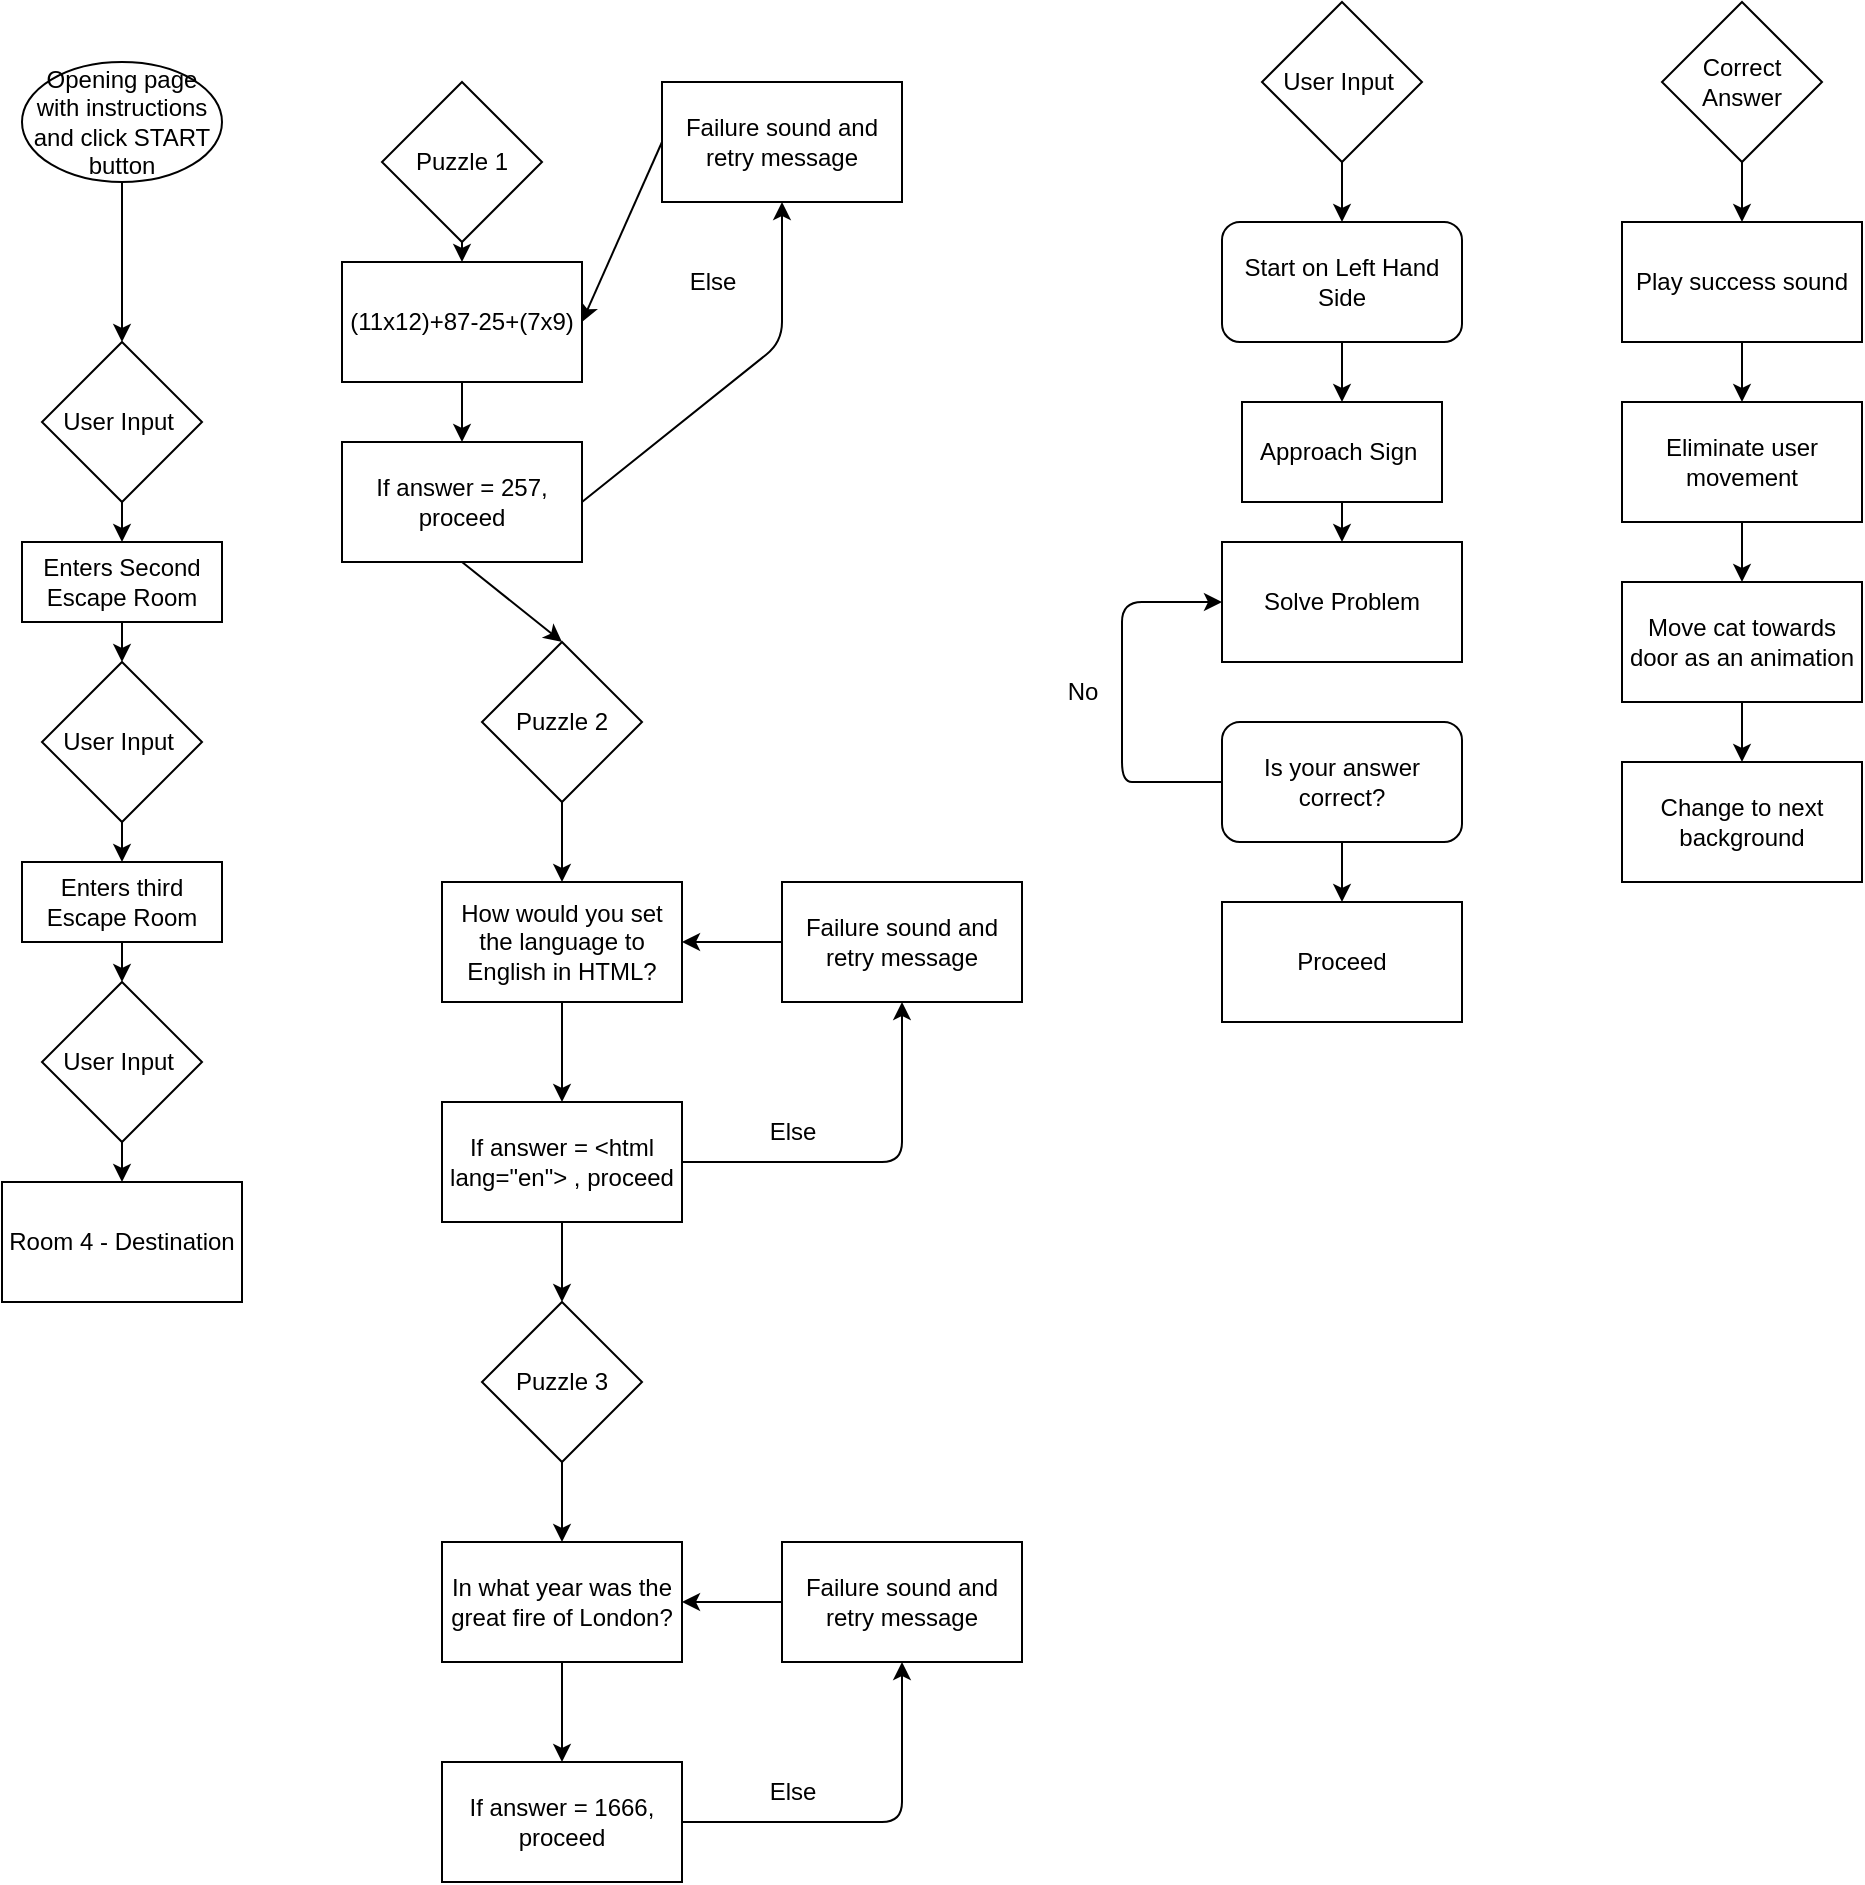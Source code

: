 <mxfile>
    <diagram id="1DQ663w0j2SDg6Aq6oJM" name="Page-1">
        <mxGraphModel dx="1189" dy="1911" grid="1" gridSize="10" guides="1" tooltips="1" connect="1" arrows="1" fold="1" page="1" pageScale="1" pageWidth="850" pageHeight="1100" math="0" shadow="0">
            <root>
                <mxCell id="0"/>
                <mxCell id="1" parent="0"/>
                <mxCell id="4" style="edgeStyle=none;html=1;exitX=0.5;exitY=1;exitDx=0;exitDy=0;entryX=0.5;entryY=0;entryDx=0;entryDy=0;" edge="1" parent="1" source="3" target="80">
                    <mxGeometry relative="1" as="geometry">
                        <mxPoint x="60" y="90" as="targetPoint"/>
                    </mxGeometry>
                </mxCell>
                <mxCell id="3" value="Opening page with instructions and click START button" style="ellipse;whiteSpace=wrap;html=1;" parent="1" vertex="1">
                    <mxGeometry x="10" y="10" width="100" height="60" as="geometry"/>
                </mxCell>
                <mxCell id="79" style="edgeStyle=none;html=1;exitX=0.5;exitY=1;exitDx=0;exitDy=0;" edge="1" parent="1" source="42">
                    <mxGeometry relative="1" as="geometry">
                        <mxPoint x="670" y="90" as="targetPoint"/>
                    </mxGeometry>
                </mxCell>
                <mxCell id="62" value="" style="edgeStyle=none;html=1;" edge="1" parent="1" source="63">
                    <mxGeometry relative="1" as="geometry">
                        <mxPoint x="670" y="250" as="targetPoint"/>
                    </mxGeometry>
                </mxCell>
                <mxCell id="63" value="Approach Sign&amp;nbsp;" style="rounded=0;whiteSpace=wrap;html=1;" vertex="1" parent="1">
                    <mxGeometry x="620" y="180" width="100" height="50" as="geometry"/>
                </mxCell>
                <mxCell id="65" style="edgeStyle=none;html=1;exitX=0;exitY=0.5;exitDx=0;exitDy=0;entryX=0;entryY=0.5;entryDx=0;entryDy=0;" edge="1" parent="1" source="66" target="67">
                    <mxGeometry relative="1" as="geometry">
                        <mxPoint x="560" y="280" as="targetPoint"/>
                        <Array as="points">
                            <mxPoint x="580" y="370"/>
                            <mxPoint x="560" y="370"/>
                            <mxPoint x="560" y="330"/>
                            <mxPoint x="560" y="280"/>
                        </Array>
                    </mxGeometry>
                </mxCell>
                <mxCell id="89" style="edgeStyle=none;html=1;exitX=0.5;exitY=1;exitDx=0;exitDy=0;entryX=0.5;entryY=0;entryDx=0;entryDy=0;" edge="1" parent="1" source="66" target="88">
                    <mxGeometry relative="1" as="geometry"/>
                </mxCell>
                <mxCell id="66" value="Is your answer correct?" style="rounded=1;whiteSpace=wrap;html=1;" vertex="1" parent="1">
                    <mxGeometry x="610" y="340" width="120" height="60" as="geometry"/>
                </mxCell>
                <mxCell id="67" value="Solve Problem" style="rounded=0;whiteSpace=wrap;html=1;" vertex="1" parent="1">
                    <mxGeometry x="610" y="250" width="120" height="60" as="geometry"/>
                </mxCell>
                <mxCell id="90" style="edgeStyle=none;html=1;exitX=0.5;exitY=1;exitDx=0;exitDy=0;entryX=0.5;entryY=0;entryDx=0;entryDy=0;" edge="1" parent="1" source="80" target="83">
                    <mxGeometry relative="1" as="geometry"/>
                </mxCell>
                <mxCell id="80" value="User Input&amp;nbsp;" style="rhombus;whiteSpace=wrap;html=1;" vertex="1" parent="1">
                    <mxGeometry x="20" y="150" width="80" height="80" as="geometry"/>
                </mxCell>
                <mxCell id="82" style="edgeStyle=none;html=1;exitX=0.5;exitY=1;exitDx=0;exitDy=0;" edge="1" parent="1" source="83">
                    <mxGeometry relative="1" as="geometry">
                        <mxPoint x="60" y="310" as="targetPoint"/>
                    </mxGeometry>
                </mxCell>
                <mxCell id="83" value="Enters Second Escape Room" style="rounded=0;whiteSpace=wrap;html=1;" vertex="1" parent="1">
                    <mxGeometry x="10" y="250" width="100" height="40" as="geometry"/>
                </mxCell>
                <mxCell id="91" style="edgeStyle=none;html=1;exitX=0.5;exitY=1;exitDx=0;exitDy=0;entryX=0.5;entryY=0;entryDx=0;entryDy=0;" edge="1" parent="1" source="84" target="86">
                    <mxGeometry relative="1" as="geometry"/>
                </mxCell>
                <mxCell id="84" value="User Input&amp;nbsp;" style="rhombus;whiteSpace=wrap;html=1;" vertex="1" parent="1">
                    <mxGeometry x="20" y="310" width="80" height="80" as="geometry"/>
                </mxCell>
                <mxCell id="85" style="edgeStyle=none;html=1;exitX=0.5;exitY=1;exitDx=0;exitDy=0;" edge="1" parent="1" source="86">
                    <mxGeometry relative="1" as="geometry">
                        <mxPoint x="60" y="470" as="targetPoint"/>
                    </mxGeometry>
                </mxCell>
                <mxCell id="86" value="Enters third Escape Room" style="rounded=0;whiteSpace=wrap;html=1;" vertex="1" parent="1">
                    <mxGeometry x="10" y="410" width="100" height="40" as="geometry"/>
                </mxCell>
                <mxCell id="95" style="edgeStyle=none;html=1;exitX=0.5;exitY=1;exitDx=0;exitDy=0;entryX=0.5;entryY=0;entryDx=0;entryDy=0;" edge="1" parent="1" source="87" target="94">
                    <mxGeometry relative="1" as="geometry"/>
                </mxCell>
                <mxCell id="87" value="User Input&amp;nbsp;" style="rhombus;whiteSpace=wrap;html=1;" vertex="1" parent="1">
                    <mxGeometry x="20" y="470" width="80" height="80" as="geometry"/>
                </mxCell>
                <mxCell id="42" value="User Input&amp;nbsp;" style="rhombus;whiteSpace=wrap;html=1;" vertex="1" parent="1">
                    <mxGeometry x="630" y="-20" width="80" height="80" as="geometry"/>
                </mxCell>
                <mxCell id="60" value="No" style="text;html=1;align=center;verticalAlign=middle;resizable=0;points=[];autosize=1;strokeColor=none;fillColor=none;" vertex="1" parent="1">
                    <mxGeometry x="520" y="310" width="40" height="30" as="geometry"/>
                </mxCell>
                <mxCell id="94" value="Room 4 - Destination" style="rounded=0;whiteSpace=wrap;html=1;" vertex="1" parent="1">
                    <mxGeometry y="570" width="120" height="60" as="geometry"/>
                </mxCell>
                <mxCell id="99" style="edgeStyle=none;html=1;exitX=0.5;exitY=1;exitDx=0;exitDy=0;entryX=0.5;entryY=0;entryDx=0;entryDy=0;" edge="1" parent="1" source="97" target="98">
                    <mxGeometry relative="1" as="geometry"/>
                </mxCell>
                <mxCell id="97" value="Puzzle 1" style="rhombus;whiteSpace=wrap;html=1;" vertex="1" parent="1">
                    <mxGeometry x="190" y="20" width="80" height="80" as="geometry"/>
                </mxCell>
                <mxCell id="101" style="edgeStyle=none;html=1;exitX=0.5;exitY=1;exitDx=0;exitDy=0;entryX=0.5;entryY=0;entryDx=0;entryDy=0;" edge="1" parent="1" source="98" target="100">
                    <mxGeometry relative="1" as="geometry"/>
                </mxCell>
                <mxCell id="98" value="(11x12)+87-25+(7x9)" style="rounded=0;whiteSpace=wrap;html=1;" vertex="1" parent="1">
                    <mxGeometry x="170" y="110" width="120" height="60" as="geometry"/>
                </mxCell>
                <mxCell id="104" style="edgeStyle=none;html=1;exitX=1;exitY=0.5;exitDx=0;exitDy=0;entryX=0.5;entryY=1;entryDx=0;entryDy=0;" edge="1" parent="1" source="100" target="103">
                    <mxGeometry relative="1" as="geometry">
                        <Array as="points">
                            <mxPoint x="390" y="150"/>
                        </Array>
                    </mxGeometry>
                </mxCell>
                <mxCell id="121" style="edgeStyle=none;html=1;exitX=0.5;exitY=1;exitDx=0;exitDy=0;entryX=0.5;entryY=0;entryDx=0;entryDy=0;" edge="1" parent="1" source="100" target="113">
                    <mxGeometry relative="1" as="geometry"/>
                </mxCell>
                <mxCell id="100" value="If answer = 257, proceed" style="rounded=0;whiteSpace=wrap;html=1;" vertex="1" parent="1">
                    <mxGeometry x="170" y="200" width="120" height="60" as="geometry"/>
                </mxCell>
                <mxCell id="111" style="edgeStyle=none;html=1;exitX=0;exitY=0.5;exitDx=0;exitDy=0;entryX=1;entryY=0.5;entryDx=0;entryDy=0;" edge="1" parent="1" source="103" target="98">
                    <mxGeometry relative="1" as="geometry"/>
                </mxCell>
                <mxCell id="103" value="Failure sound and retry message" style="rounded=0;whiteSpace=wrap;html=1;" vertex="1" parent="1">
                    <mxGeometry x="330" y="20" width="120" height="60" as="geometry"/>
                </mxCell>
                <mxCell id="106" value="Else" style="text;html=1;align=center;verticalAlign=middle;resizable=0;points=[];autosize=1;strokeColor=none;fillColor=none;" vertex="1" parent="1">
                    <mxGeometry x="330" y="105" width="50" height="30" as="geometry"/>
                </mxCell>
                <mxCell id="88" value="Proceed&lt;br&gt;" style="rounded=0;whiteSpace=wrap;html=1;" vertex="1" parent="1">
                    <mxGeometry x="610" y="430" width="120" height="60" as="geometry"/>
                </mxCell>
                <mxCell id="112" style="edgeStyle=none;html=1;exitX=0.5;exitY=1;exitDx=0;exitDy=0;entryX=0.5;entryY=0;entryDx=0;entryDy=0;" edge="1" parent="1" source="113" target="115">
                    <mxGeometry relative="1" as="geometry"/>
                </mxCell>
                <mxCell id="113" value="Puzzle 2" style="rhombus;whiteSpace=wrap;html=1;" vertex="1" parent="1">
                    <mxGeometry x="240" y="300" width="80" height="80" as="geometry"/>
                </mxCell>
                <mxCell id="114" style="edgeStyle=none;html=1;exitX=0.5;exitY=1;exitDx=0;exitDy=0;entryX=0.5;entryY=0;entryDx=0;entryDy=0;" edge="1" parent="1" source="115" target="117">
                    <mxGeometry relative="1" as="geometry"/>
                </mxCell>
                <mxCell id="115" value="How would you set the language to English in HTML?" style="rounded=0;whiteSpace=wrap;html=1;" vertex="1" parent="1">
                    <mxGeometry x="220" y="420" width="120" height="60" as="geometry"/>
                </mxCell>
                <mxCell id="116" style="edgeStyle=none;html=1;exitX=1;exitY=0.5;exitDx=0;exitDy=0;entryX=0.5;entryY=1;entryDx=0;entryDy=0;" edge="1" parent="1" source="117" target="119">
                    <mxGeometry relative="1" as="geometry">
                        <Array as="points">
                            <mxPoint x="450" y="560"/>
                        </Array>
                    </mxGeometry>
                </mxCell>
                <mxCell id="131" style="edgeStyle=none;html=1;exitX=0.5;exitY=1;exitDx=0;exitDy=0;entryX=0.5;entryY=0;entryDx=0;entryDy=0;" edge="1" parent="1" source="117" target="123">
                    <mxGeometry relative="1" as="geometry"/>
                </mxCell>
                <mxCell id="117" value="If answer = &amp;lt;html lang=&quot;en&quot;&amp;gt; , proceed" style="rounded=0;whiteSpace=wrap;html=1;" vertex="1" parent="1">
                    <mxGeometry x="220" y="530" width="120" height="60" as="geometry"/>
                </mxCell>
                <mxCell id="118" style="edgeStyle=none;html=1;exitX=0;exitY=0.5;exitDx=0;exitDy=0;entryX=1;entryY=0.5;entryDx=0;entryDy=0;" edge="1" parent="1" source="119" target="115">
                    <mxGeometry relative="1" as="geometry"/>
                </mxCell>
                <mxCell id="119" value="Failure sound and retry message" style="rounded=0;whiteSpace=wrap;html=1;" vertex="1" parent="1">
                    <mxGeometry x="390" y="420" width="120" height="60" as="geometry"/>
                </mxCell>
                <mxCell id="120" value="Else" style="text;html=1;align=center;verticalAlign=middle;resizable=0;points=[];autosize=1;strokeColor=none;fillColor=none;" vertex="1" parent="1">
                    <mxGeometry x="370" y="530" width="50" height="30" as="geometry"/>
                </mxCell>
                <mxCell id="122" style="edgeStyle=none;html=1;exitX=0.5;exitY=1;exitDx=0;exitDy=0;entryX=0.5;entryY=0;entryDx=0;entryDy=0;" edge="1" parent="1" source="123" target="125">
                    <mxGeometry relative="1" as="geometry"/>
                </mxCell>
                <mxCell id="123" value="Puzzle 3" style="rhombus;whiteSpace=wrap;html=1;" vertex="1" parent="1">
                    <mxGeometry x="240" y="630" width="80" height="80" as="geometry"/>
                </mxCell>
                <mxCell id="124" style="edgeStyle=none;html=1;exitX=0.5;exitY=1;exitDx=0;exitDy=0;entryX=0.5;entryY=0;entryDx=0;entryDy=0;" edge="1" parent="1" source="125" target="127">
                    <mxGeometry relative="1" as="geometry"/>
                </mxCell>
                <mxCell id="125" value="In what year was the great fire of London?" style="rounded=0;whiteSpace=wrap;html=1;" vertex="1" parent="1">
                    <mxGeometry x="220" y="750" width="120" height="60" as="geometry"/>
                </mxCell>
                <mxCell id="126" style="edgeStyle=none;html=1;exitX=1;exitY=0.5;exitDx=0;exitDy=0;entryX=0.5;entryY=1;entryDx=0;entryDy=0;" edge="1" parent="1" source="127" target="129">
                    <mxGeometry relative="1" as="geometry">
                        <Array as="points">
                            <mxPoint x="450" y="890"/>
                        </Array>
                    </mxGeometry>
                </mxCell>
                <mxCell id="127" value="If answer = 1666, proceed" style="rounded=0;whiteSpace=wrap;html=1;" vertex="1" parent="1">
                    <mxGeometry x="220" y="860" width="120" height="60" as="geometry"/>
                </mxCell>
                <mxCell id="128" style="edgeStyle=none;html=1;exitX=0;exitY=0.5;exitDx=0;exitDy=0;entryX=1;entryY=0.5;entryDx=0;entryDy=0;" edge="1" parent="1" source="129" target="125">
                    <mxGeometry relative="1" as="geometry"/>
                </mxCell>
                <mxCell id="129" value="Failure sound and retry message" style="rounded=0;whiteSpace=wrap;html=1;" vertex="1" parent="1">
                    <mxGeometry x="390" y="750" width="120" height="60" as="geometry"/>
                </mxCell>
                <mxCell id="130" value="Else" style="text;html=1;align=center;verticalAlign=middle;resizable=0;points=[];autosize=1;strokeColor=none;fillColor=none;" vertex="1" parent="1">
                    <mxGeometry x="370" y="860" width="50" height="30" as="geometry"/>
                </mxCell>
                <mxCell id="136" style="edgeStyle=none;html=1;exitX=0.5;exitY=1;exitDx=0;exitDy=0;entryX=0.5;entryY=0;entryDx=0;entryDy=0;" edge="1" parent="1" source="132" target="133">
                    <mxGeometry relative="1" as="geometry"/>
                </mxCell>
                <mxCell id="132" value="Correct Answer" style="rhombus;whiteSpace=wrap;html=1;" vertex="1" parent="1">
                    <mxGeometry x="830" y="-20" width="80" height="80" as="geometry"/>
                </mxCell>
                <mxCell id="137" style="edgeStyle=none;html=1;exitX=0.5;exitY=1;exitDx=0;exitDy=0;" edge="1" parent="1" source="133">
                    <mxGeometry relative="1" as="geometry">
                        <mxPoint x="870" y="180" as="targetPoint"/>
                    </mxGeometry>
                </mxCell>
                <mxCell id="133" value="Play success sound" style="rounded=0;whiteSpace=wrap;html=1;" vertex="1" parent="1">
                    <mxGeometry x="810" y="90" width="120" height="60" as="geometry"/>
                </mxCell>
                <mxCell id="135" style="edgeStyle=none;html=1;exitX=0.5;exitY=1;exitDx=0;exitDy=0;entryX=0.5;entryY=0;entryDx=0;entryDy=0;" edge="1" parent="1" source="134" target="63">
                    <mxGeometry relative="1" as="geometry"/>
                </mxCell>
                <mxCell id="134" value="Start on Left Hand Side" style="rounded=1;whiteSpace=wrap;html=1;" vertex="1" parent="1">
                    <mxGeometry x="610" y="90" width="120" height="60" as="geometry"/>
                </mxCell>
                <mxCell id="139" style="edgeStyle=none;html=1;exitX=0.5;exitY=1;exitDx=0;exitDy=0;" edge="1" parent="1" source="138">
                    <mxGeometry relative="1" as="geometry">
                        <mxPoint x="870" y="270" as="targetPoint"/>
                    </mxGeometry>
                </mxCell>
                <mxCell id="138" value="Eliminate user movement" style="rounded=0;whiteSpace=wrap;html=1;" vertex="1" parent="1">
                    <mxGeometry x="810" y="180" width="120" height="60" as="geometry"/>
                </mxCell>
                <mxCell id="142" style="edgeStyle=none;html=1;exitX=0.5;exitY=1;exitDx=0;exitDy=0;entryX=0.5;entryY=0;entryDx=0;entryDy=0;" edge="1" parent="1" source="140" target="141">
                    <mxGeometry relative="1" as="geometry"/>
                </mxCell>
                <mxCell id="140" value="Move cat towards door as an animation" style="rounded=0;whiteSpace=wrap;html=1;" vertex="1" parent="1">
                    <mxGeometry x="810" y="270" width="120" height="60" as="geometry"/>
                </mxCell>
                <mxCell id="141" value="Change to next background" style="rounded=0;whiteSpace=wrap;html=1;" vertex="1" parent="1">
                    <mxGeometry x="810" y="360" width="120" height="60" as="geometry"/>
                </mxCell>
            </root>
        </mxGraphModel>
    </diagram>
</mxfile>